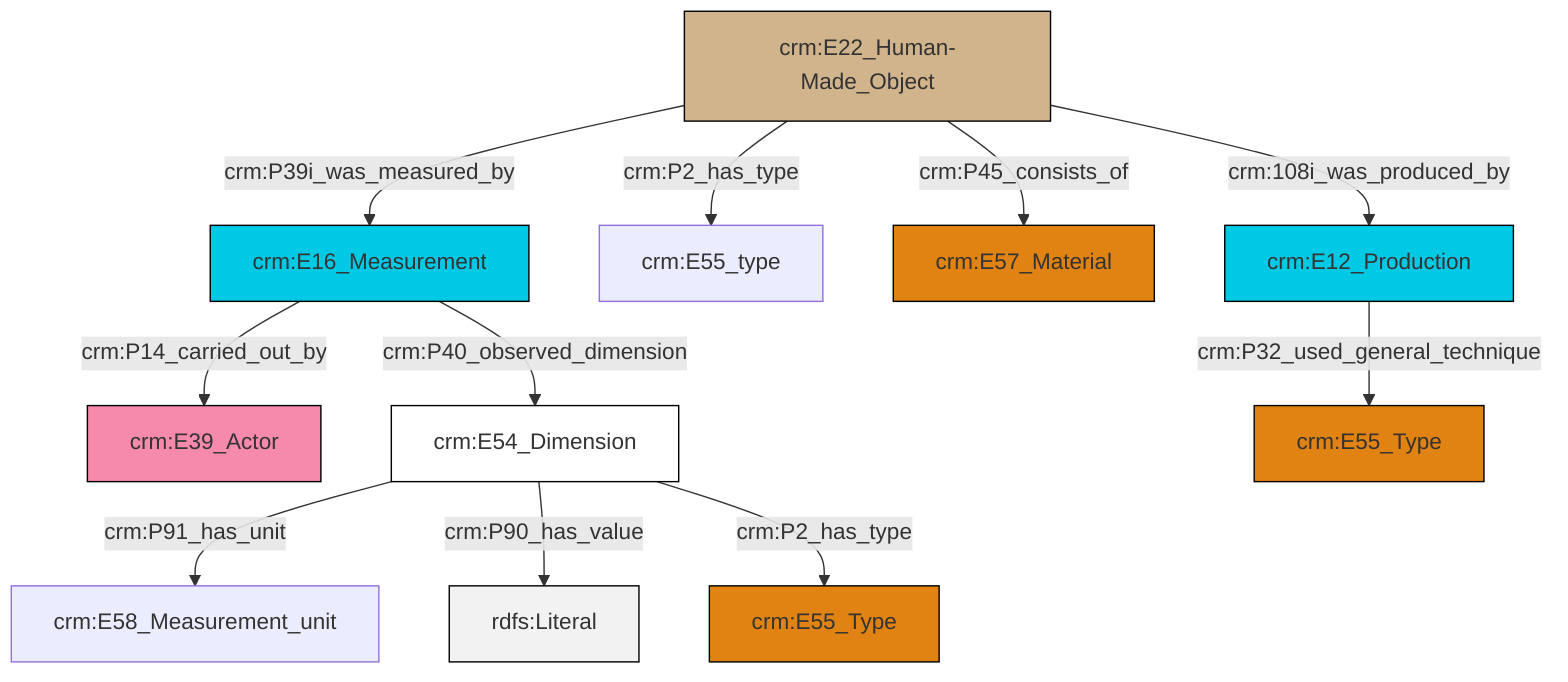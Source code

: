 graph TD
classDef Literal fill:#f2f2f2,stroke:#000000;
classDef CRM_Entity fill:#FFFFFF,stroke:#000000;
classDef Temporal_Entity fill:#00C9E6, stroke:#000000;
classDef Type fill:#E18312, stroke:#000000;
classDef Time-Span fill:#2C9C91, stroke:#000000;
classDef Appellation fill:#FFEB7F, stroke:#000000;
classDef Place fill:#008836, stroke:#000000;
classDef Persistent_Item fill:#B266B2, stroke:#000000;
classDef Conceptual_Object fill:#FFD700, stroke:#000000;
classDef Physical_Thing fill:#D2B48C, stroke:#000000;
classDef Actor fill:#f58aad, stroke:#000000;
classDef PC_Classes fill:#4ce600, stroke:#000000;
classDef Multi fill:#cccccc,stroke:#000000;

0["crm:E22_Human-Made_Object"]:::Physical_Thing -->|crm:P39i_was_measured_by| 1["crm:E16_Measurement"]:::Temporal_Entity
4["crm:E12_Production"]:::Temporal_Entity -->|crm:P32_used_general_technique| 5["crm:E55_Type"]:::Type
2["crm:E54_Dimension"]:::CRM_Entity -->|crm:P91_has_unit| 9["crm:E58_Measurement_unit"]:::Default
2["crm:E54_Dimension"]:::CRM_Entity -->|crm:P90_has_value| 11[rdfs:Literal]:::Literal
2["crm:E54_Dimension"]:::CRM_Entity -->|crm:P2_has_type| 12["crm:E55_Type"]:::Type
1["crm:E16_Measurement"]:::Temporal_Entity -->|crm:P14_carried_out_by| 16["crm:E39_Actor"]:::Actor
1["crm:E16_Measurement"]:::Temporal_Entity -->|crm:P40_observed_dimension| 2["crm:E54_Dimension"]:::CRM_Entity
0["crm:E22_Human-Made_Object"]:::Physical_Thing -->|crm:P2_has_type| 6["crm:E55_type"]:::Default
0["crm:E22_Human-Made_Object"]:::Physical_Thing -->|crm:P45_consists_of| 17["crm:E57_Material"]:::Type
0["crm:E22_Human-Made_Object"]:::Physical_Thing -->|crm:108i_was_produced_by| 4["crm:E12_Production"]:::Temporal_Entity